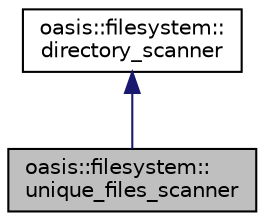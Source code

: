 digraph "oasis::filesystem::unique_files_scanner"
{
 // LATEX_PDF_SIZE
  edge [fontname="Helvetica",fontsize="10",labelfontname="Helvetica",labelfontsize="10"];
  node [fontname="Helvetica",fontsize="10",shape=record];
  Node1 [label="oasis::filesystem::\lunique_files_scanner",height=0.2,width=0.4,color="black", fillcolor="grey75", style="filled", fontcolor="black",tooltip=" "];
  Node2 -> Node1 [dir="back",color="midnightblue",fontsize="10",style="solid",fontname="Helvetica"];
  Node2 [label="oasis::filesystem::\ldirectory_scanner",height=0.2,width=0.4,color="black", fillcolor="white", style="filled",URL="$classoasis_1_1filesystem_1_1directory__scanner.html",tooltip=" "];
}
